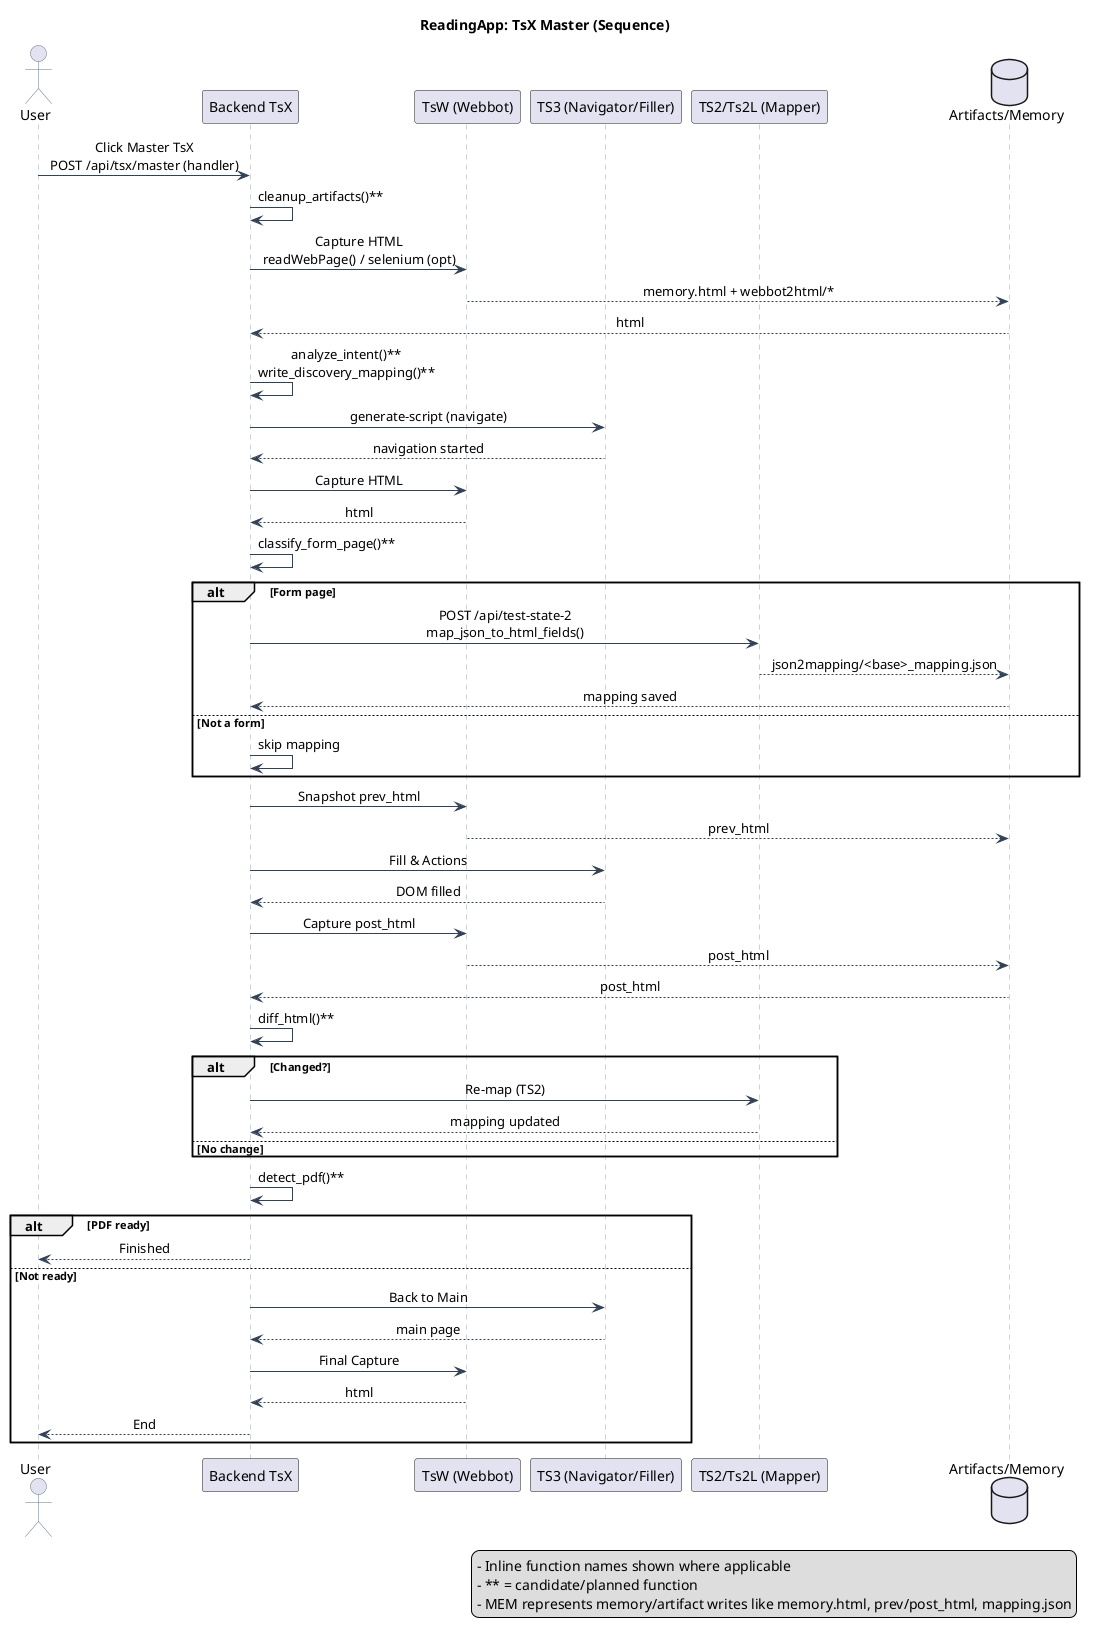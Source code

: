 @startuml tsx_master_flow_sequence
title ReadingApp: TsX Master (Sequence)

skinparam defaultFontName "Segoe UI"
skinparam sequenceMessageAlign center
skinparam sequence {
  ActorBorderColor #64748b
  LifeLineBorderColor #94a3b8
  LifeLineBackgroundColor #ffffff
  BoxBorderColor #94a3b8
  ArrowColor #334155
}

actor User
participant "Backend TsX" as TsX
participant "TsW (Webbot)" as TsW
participant "TS3 (Navigator/Filler)" as TS3
participant "TS2/Ts2L (Mapper)" as TS2L
database "Artifacts/Memory" as MEM

User -> TsX: Click Master TsX\nPOST /api/tsx/master (handler)
TsX -> TsX: cleanup_artifacts()**
TsX -> TsW: Capture HTML\nreadWebPage() / selenium (opt)
TsW --> MEM: memory.html + webbot2html/*
MEM --> TsX: html
TsX -> TsX: analyze_intent()**\nwrite_discovery_mapping()**
TsX -> TS3: generate-script (navigate)
TS3 --> TsX: navigation started
TsX -> TsW: Capture HTML
TsW --> TsX: html
TsX -> TsX: classify_form_page()**

alt Form page
  TsX -> TS2L: POST /api/test-state-2\nmap_json_to_html_fields()
  TS2L --> MEM: json2mapping/<base>_mapping.json
  MEM --> TsX: mapping saved
else Not a form
  TsX -> TsX: skip mapping
end

TsX -> TsW: Snapshot prev_html
TsW --> MEM: prev_html
TsX -> TS3: Fill & Actions
TS3 --> TsX: DOM filled
TsX -> TsW: Capture post_html
TsW --> MEM: post_html
MEM --> TsX: post_html
TsX -> TsX: diff_html()**

alt Changed?
  TsX -> TS2L: Re-map (TS2)
  TS2L --> TsX: mapping updated
else No change
end

TsX -> TsX: detect_pdf()**
alt PDF ready
  TsX --> User: Finished
else Not ready
  TsX -> TS3: Back to Main
  TS3 --> TsX: main page
  TsX -> TsW: Final Capture
  TsW --> TsX: html
  TsX --> User: End
end

legend right
- Inline function names shown where applicable
- ** = candidate/planned function
- MEM represents memory/artifact writes like memory.html, prev/post_html, mapping.json
endlegend

@enduml
